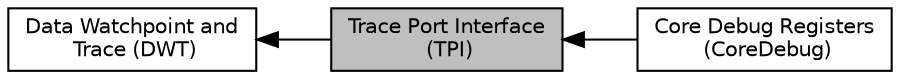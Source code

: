 digraph "Trace Port Interface (TPI)"
{
  edge [fontname="Helvetica",fontsize="10",labelfontname="Helvetica",labelfontsize="10"];
  node [fontname="Helvetica",fontsize="10",shape=box];
  rankdir=LR;
  Node3 [label="Core Debug Registers\l (CoreDebug)",height=0.2,width=0.4,color="black", fillcolor="white", style="filled",URL="$group___c_m_s_i_s___core_debug.html",tooltip="Cortex-M0 Core Debug Registers (DCB registers, SHCSR, and DFSR) are only accessible over DAP and not ..."];
  Node2 [label="Data Watchpoint and\l Trace (DWT)",height=0.2,width=0.4,color="black", fillcolor="white", style="filled",URL="$group___c_m_s_i_s___d_w_t.html",tooltip="Type definitions for the Data Watchpoint and Trace (DWT)"];
  Node1 [label="Trace Port Interface\l (TPI)",height=0.2,width=0.4,color="black", fillcolor="grey75", style="filled", fontcolor="black",tooltip="Type definitions for the Trace Port Interface (TPI)"];
  Node2->Node1 [shape=plaintext, dir="back", style="solid"];
  Node1->Node3 [shape=plaintext, dir="back", style="solid"];
}

